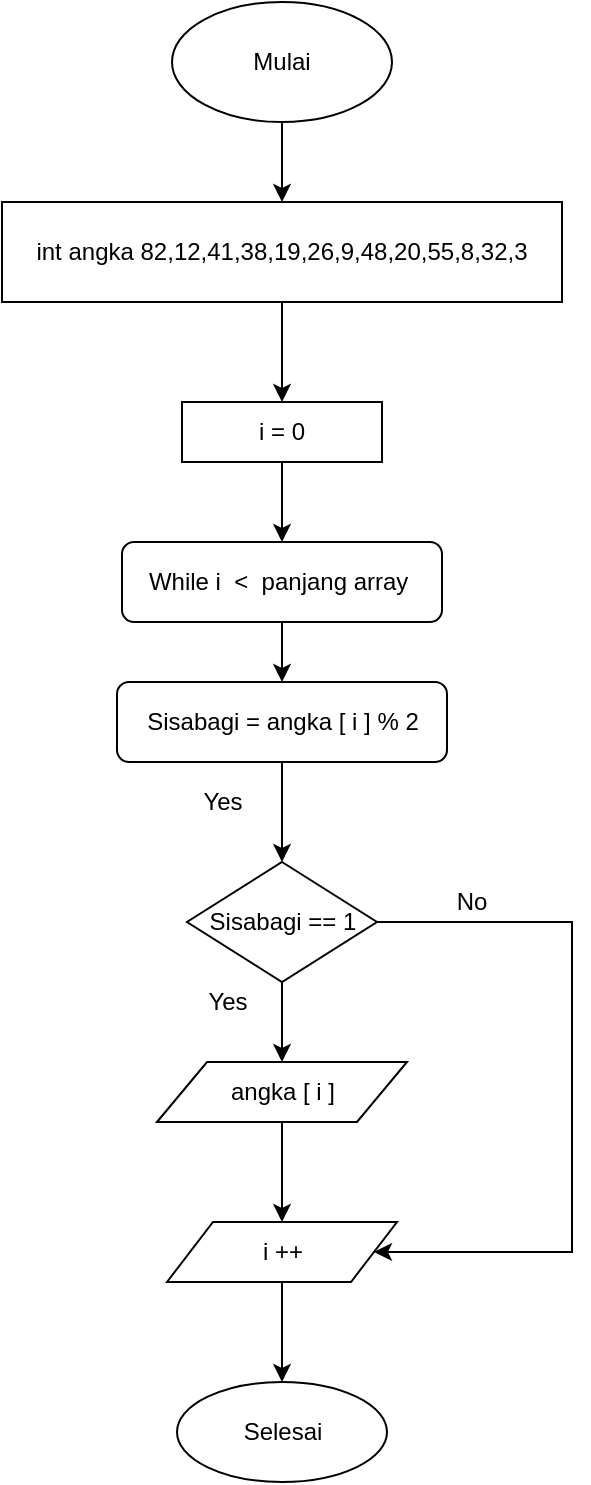 <mxfile version="13.0.3" type="device"><diagram id="X7UImsHrQDmOgwqfvGZT" name="Page-1"><mxGraphModel dx="852" dy="494" grid="1" gridSize="10" guides="1" tooltips="1" connect="1" arrows="1" fold="1" page="1" pageScale="1" pageWidth="850" pageHeight="1100" math="0" shadow="0"><root><mxCell id="0"/><mxCell id="1" parent="0"/><mxCell id="G4Vcb6RpkPtOSNonfi7e-2" style="edgeStyle=orthogonalEdgeStyle;rounded=0;orthogonalLoop=1;jettySize=auto;html=1;" edge="1" parent="1" source="G4Vcb6RpkPtOSNonfi7e-1"><mxGeometry relative="1" as="geometry"><mxPoint x="395" y="140" as="targetPoint"/></mxGeometry></mxCell><mxCell id="G4Vcb6RpkPtOSNonfi7e-1" value="Mulai" style="ellipse;whiteSpace=wrap;html=1;" vertex="1" parent="1"><mxGeometry x="340" y="40" width="110" height="60" as="geometry"/></mxCell><mxCell id="G4Vcb6RpkPtOSNonfi7e-5" style="edgeStyle=orthogonalEdgeStyle;rounded=0;orthogonalLoop=1;jettySize=auto;html=1;" edge="1" parent="1" source="G4Vcb6RpkPtOSNonfi7e-3"><mxGeometry relative="1" as="geometry"><mxPoint x="395" y="240" as="targetPoint"/></mxGeometry></mxCell><mxCell id="G4Vcb6RpkPtOSNonfi7e-3" value="int angka 82,12,41,38,19,26,9,48,20,55,8,32,3" style="rounded=0;whiteSpace=wrap;html=1;" vertex="1" parent="1"><mxGeometry x="255" y="140" width="280" height="50" as="geometry"/></mxCell><mxCell id="G4Vcb6RpkPtOSNonfi7e-7" style="edgeStyle=orthogonalEdgeStyle;rounded=0;orthogonalLoop=1;jettySize=auto;html=1;" edge="1" parent="1" source="G4Vcb6RpkPtOSNonfi7e-6"><mxGeometry relative="1" as="geometry"><mxPoint x="395" y="310" as="targetPoint"/></mxGeometry></mxCell><mxCell id="G4Vcb6RpkPtOSNonfi7e-6" value="i = 0" style="rounded=0;whiteSpace=wrap;html=1;" vertex="1" parent="1"><mxGeometry x="345" y="240" width="100" height="30" as="geometry"/></mxCell><mxCell id="G4Vcb6RpkPtOSNonfi7e-9" style="edgeStyle=orthogonalEdgeStyle;rounded=0;orthogonalLoop=1;jettySize=auto;html=1;" edge="1" parent="1" source="G4Vcb6RpkPtOSNonfi7e-8" target="G4Vcb6RpkPtOSNonfi7e-10"><mxGeometry relative="1" as="geometry"><mxPoint x="395" y="390" as="targetPoint"/></mxGeometry></mxCell><mxCell id="G4Vcb6RpkPtOSNonfi7e-8" value="While i&amp;nbsp; &amp;lt;&amp;nbsp; panjang array&amp;nbsp;" style="rounded=1;whiteSpace=wrap;html=1;" vertex="1" parent="1"><mxGeometry x="315" y="310" width="160" height="40" as="geometry"/></mxCell><mxCell id="G4Vcb6RpkPtOSNonfi7e-12" value="" style="edgeStyle=orthogonalEdgeStyle;rounded=0;orthogonalLoop=1;jettySize=auto;html=1;" edge="1" parent="1" source="G4Vcb6RpkPtOSNonfi7e-10" target="G4Vcb6RpkPtOSNonfi7e-11"><mxGeometry relative="1" as="geometry"/></mxCell><mxCell id="G4Vcb6RpkPtOSNonfi7e-10" value="Sisabagi = angka [ i ] % 2" style="rounded=1;whiteSpace=wrap;html=1;" vertex="1" parent="1"><mxGeometry x="312.5" y="380" width="165" height="40" as="geometry"/></mxCell><mxCell id="G4Vcb6RpkPtOSNonfi7e-13" style="edgeStyle=orthogonalEdgeStyle;rounded=0;orthogonalLoop=1;jettySize=auto;html=1;" edge="1" parent="1" source="G4Vcb6RpkPtOSNonfi7e-11" target="G4Vcb6RpkPtOSNonfi7e-14"><mxGeometry relative="1" as="geometry"><mxPoint x="395" y="570" as="targetPoint"/></mxGeometry></mxCell><mxCell id="G4Vcb6RpkPtOSNonfi7e-24" style="edgeStyle=orthogonalEdgeStyle;rounded=0;orthogonalLoop=1;jettySize=auto;html=1;" edge="1" parent="1" source="G4Vcb6RpkPtOSNonfi7e-11" target="G4Vcb6RpkPtOSNonfi7e-16"><mxGeometry relative="1" as="geometry"><mxPoint x="540" y="660" as="targetPoint"/><Array as="points"><mxPoint x="540" y="500"/><mxPoint x="540" y="665"/></Array></mxGeometry></mxCell><mxCell id="G4Vcb6RpkPtOSNonfi7e-11" value="Sisabagi == 1" style="rhombus;whiteSpace=wrap;html=1;" vertex="1" parent="1"><mxGeometry x="347.5" y="470" width="95" height="60" as="geometry"/></mxCell><mxCell id="G4Vcb6RpkPtOSNonfi7e-15" style="edgeStyle=orthogonalEdgeStyle;rounded=0;orthogonalLoop=1;jettySize=auto;html=1;" edge="1" parent="1" source="G4Vcb6RpkPtOSNonfi7e-14" target="G4Vcb6RpkPtOSNonfi7e-16"><mxGeometry relative="1" as="geometry"><mxPoint x="395" y="650" as="targetPoint"/></mxGeometry></mxCell><mxCell id="G4Vcb6RpkPtOSNonfi7e-14" value="angka [ i ]" style="shape=parallelogram;perimeter=parallelogramPerimeter;whiteSpace=wrap;html=1;" vertex="1" parent="1"><mxGeometry x="332.5" y="570" width="125" height="30" as="geometry"/></mxCell><mxCell id="G4Vcb6RpkPtOSNonfi7e-21" style="edgeStyle=orthogonalEdgeStyle;rounded=0;orthogonalLoop=1;jettySize=auto;html=1;" edge="1" parent="1" source="G4Vcb6RpkPtOSNonfi7e-16" target="G4Vcb6RpkPtOSNonfi7e-22"><mxGeometry relative="1" as="geometry"><mxPoint x="395" y="720" as="targetPoint"/></mxGeometry></mxCell><mxCell id="G4Vcb6RpkPtOSNonfi7e-16" value="i ++" style="shape=parallelogram;perimeter=parallelogramPerimeter;whiteSpace=wrap;html=1;" vertex="1" parent="1"><mxGeometry x="337.5" y="650" width="115" height="30" as="geometry"/></mxCell><mxCell id="G4Vcb6RpkPtOSNonfi7e-19" value="Yes" style="text;html=1;align=center;verticalAlign=middle;resizable=0;points=[];autosize=1;" vertex="1" parent="1"><mxGeometry x="345" y="430" width="40" height="20" as="geometry"/></mxCell><mxCell id="G4Vcb6RpkPtOSNonfi7e-22" value="Selesai" style="ellipse;whiteSpace=wrap;html=1;" vertex="1" parent="1"><mxGeometry x="342.5" y="730" width="105" height="50" as="geometry"/></mxCell><mxCell id="G4Vcb6RpkPtOSNonfi7e-25" value="No" style="text;html=1;strokeColor=none;fillColor=none;align=center;verticalAlign=middle;whiteSpace=wrap;rounded=0;" vertex="1" parent="1"><mxGeometry x="470" y="480" width="40" height="20" as="geometry"/></mxCell><mxCell id="G4Vcb6RpkPtOSNonfi7e-26" value="Yes" style="text;html=1;strokeColor=none;fillColor=none;align=center;verticalAlign=middle;whiteSpace=wrap;rounded=0;" vertex="1" parent="1"><mxGeometry x="347.5" y="530" width="40" height="20" as="geometry"/></mxCell></root></mxGraphModel></diagram></mxfile>